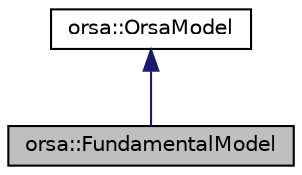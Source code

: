 digraph "orsa::FundamentalModel"
{
  edge [fontname="Helvetica",fontsize="10",labelfontname="Helvetica",labelfontsize="10"];
  node [fontname="Helvetica",fontsize="10",shape=record];
  Node1 [label="orsa::FundamentalModel",height=0.2,width=0.4,color="black", fillcolor="grey75", style="filled", fontcolor="black"];
  Node2 -> Node1 [dir="back",color="midnightblue",fontsize="10",style="solid",fontname="Helvetica"];
  Node2 [label="orsa::OrsaModel",height=0.2,width=0.4,color="black", fillcolor="white", style="filled",URL="$classorsa_1_1OrsaModel.html",tooltip="Generic class for model estimation with ORSA algorithm. "];
}
